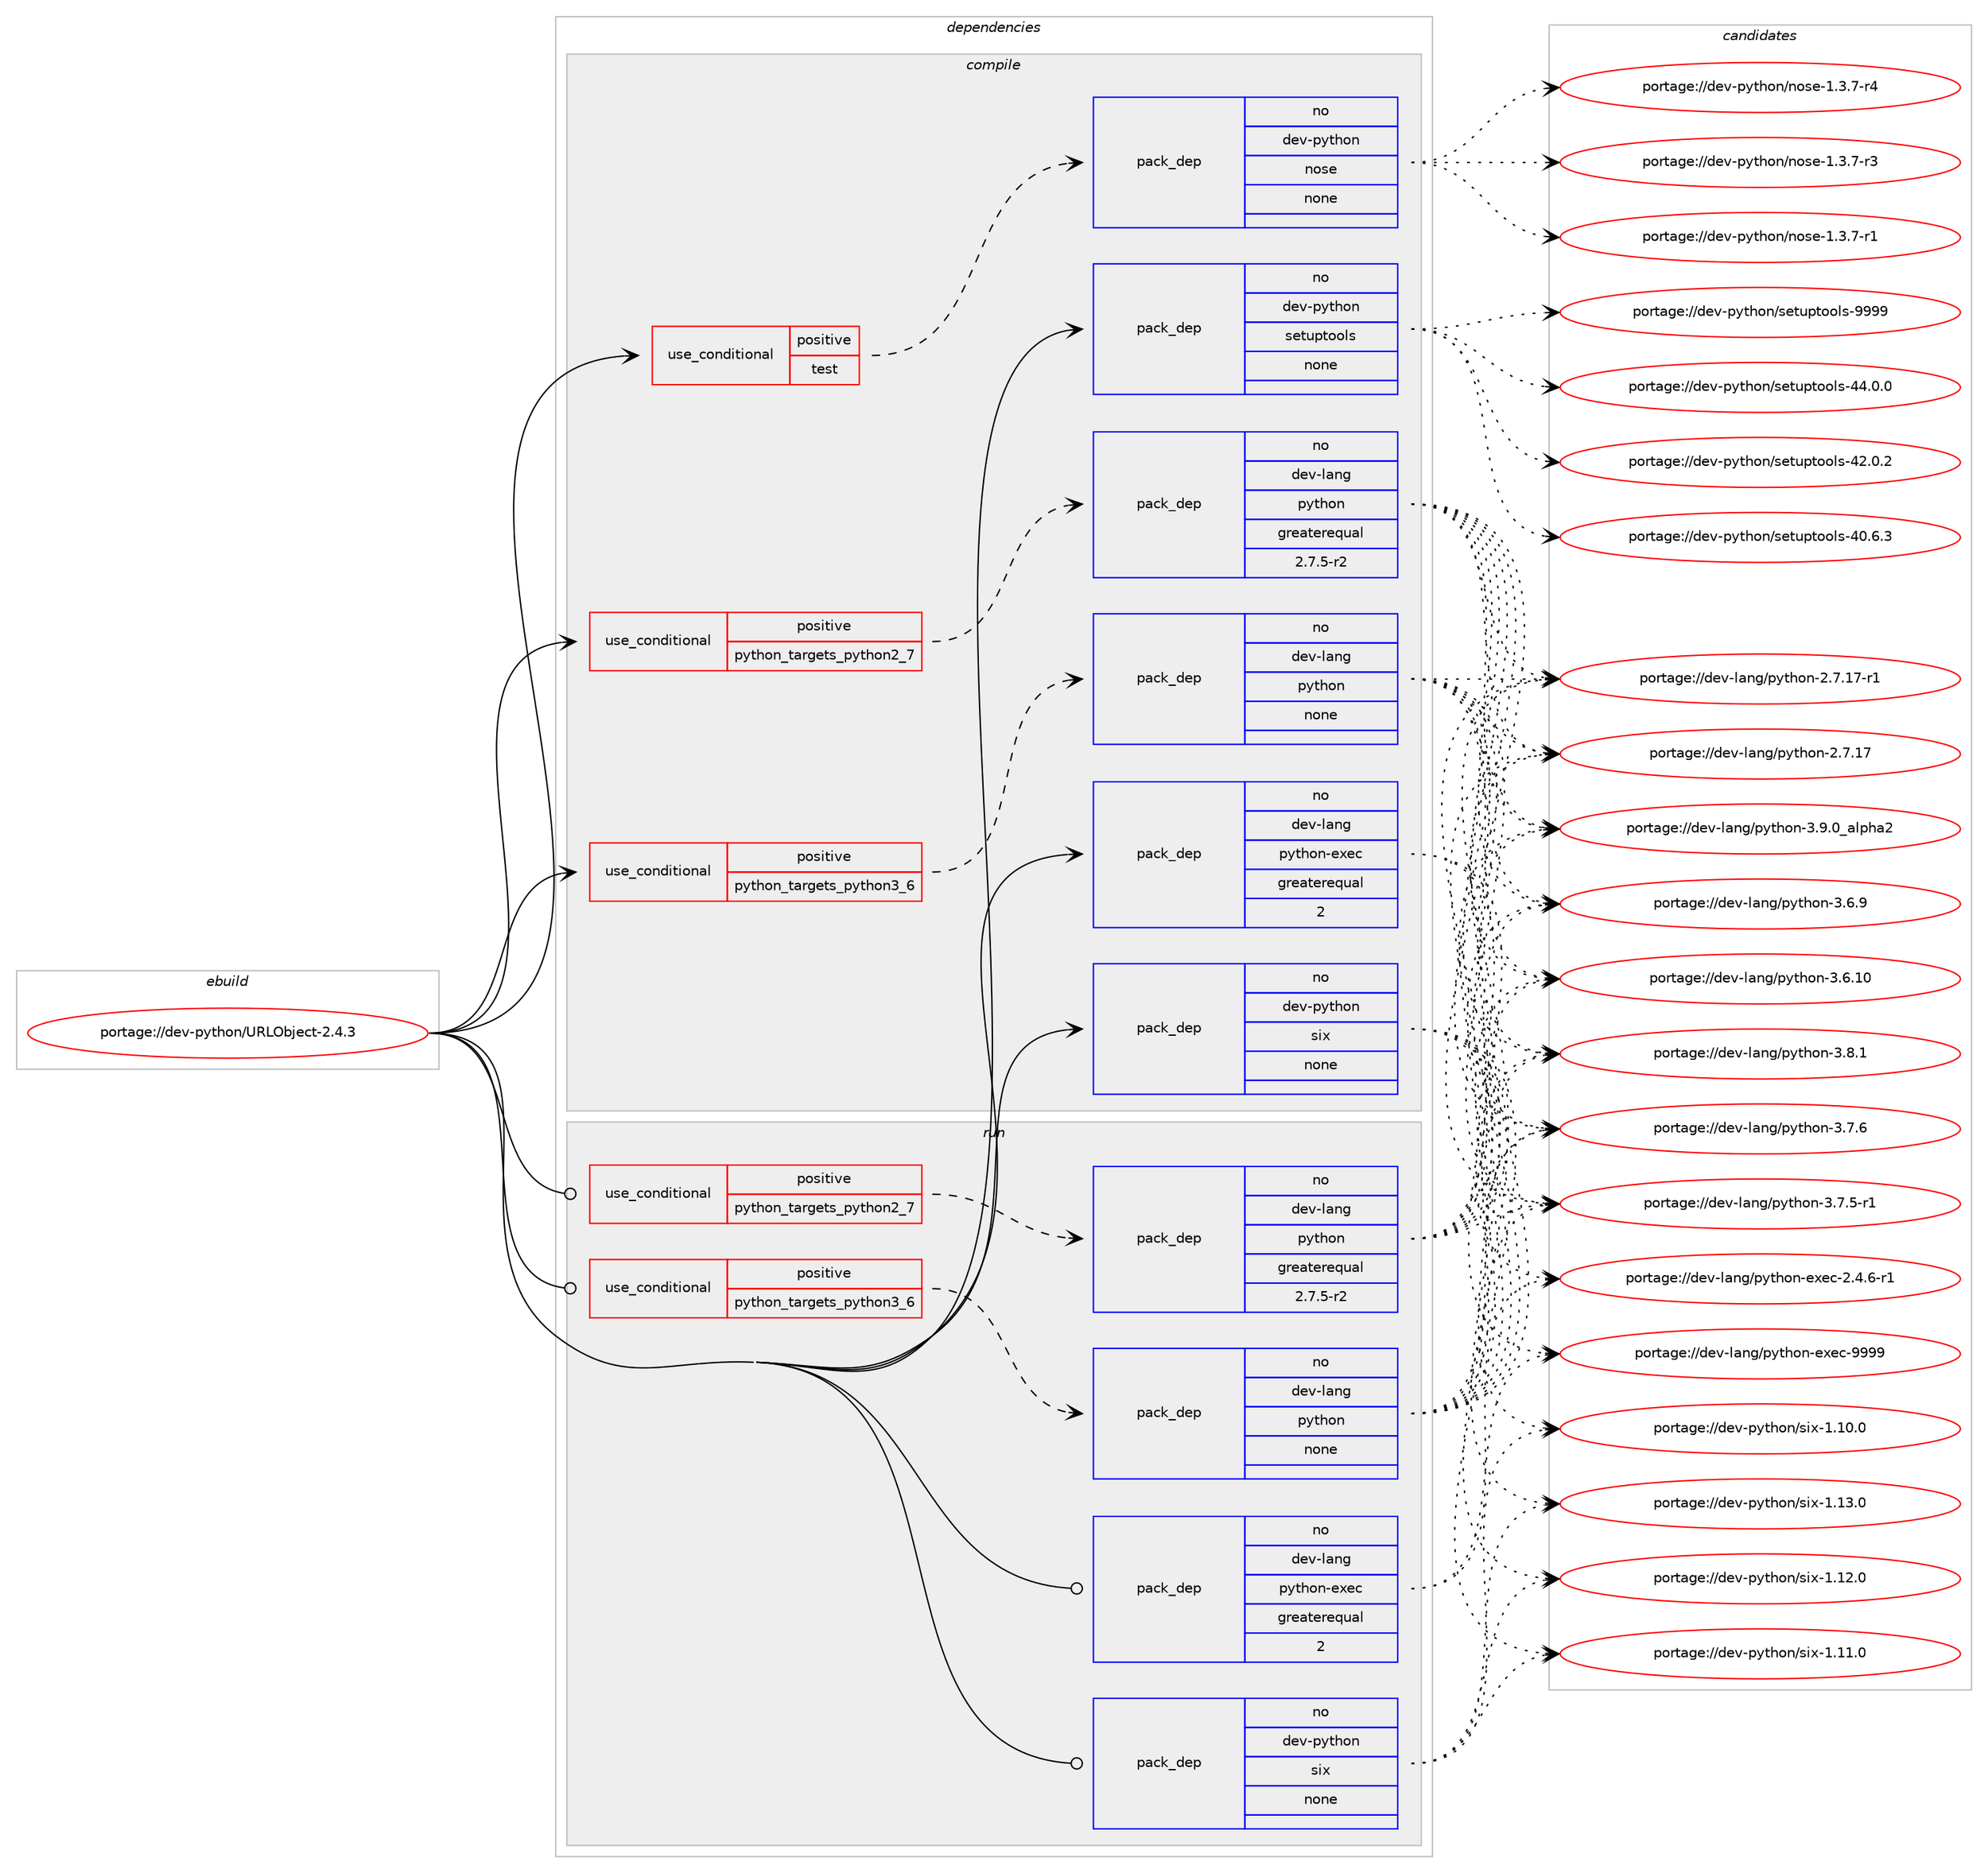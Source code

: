 digraph prolog {

# *************
# Graph options
# *************

newrank=true;
concentrate=true;
compound=true;
graph [rankdir=LR,fontname=Helvetica,fontsize=10,ranksep=1.5];#, ranksep=2.5, nodesep=0.2];
edge  [arrowhead=vee];
node  [fontname=Helvetica,fontsize=10];

# **********
# The ebuild
# **********

subgraph cluster_leftcol {
color=gray;
label=<<i>ebuild</i>>;
id [label="portage://dev-python/URLObject-2.4.3", color=red, width=4, href="../dev-python/URLObject-2.4.3.svg"];
}

# ****************
# The dependencies
# ****************

subgraph cluster_midcol {
color=gray;
label=<<i>dependencies</i>>;
subgraph cluster_compile {
fillcolor="#eeeeee";
style=filled;
label=<<i>compile</i>>;
subgraph cond119276 {
dependency472531 [label=<<TABLE BORDER="0" CELLBORDER="1" CELLSPACING="0" CELLPADDING="4"><TR><TD ROWSPAN="3" CELLPADDING="10">use_conditional</TD></TR><TR><TD>positive</TD></TR><TR><TD>python_targets_python2_7</TD></TR></TABLE>>, shape=none, color=red];
subgraph pack348240 {
dependency472532 [label=<<TABLE BORDER="0" CELLBORDER="1" CELLSPACING="0" CELLPADDING="4" WIDTH="220"><TR><TD ROWSPAN="6" CELLPADDING="30">pack_dep</TD></TR><TR><TD WIDTH="110">no</TD></TR><TR><TD>dev-lang</TD></TR><TR><TD>python</TD></TR><TR><TD>greaterequal</TD></TR><TR><TD>2.7.5-r2</TD></TR></TABLE>>, shape=none, color=blue];
}
dependency472531:e -> dependency472532:w [weight=20,style="dashed",arrowhead="vee"];
}
id:e -> dependency472531:w [weight=20,style="solid",arrowhead="vee"];
subgraph cond119277 {
dependency472533 [label=<<TABLE BORDER="0" CELLBORDER="1" CELLSPACING="0" CELLPADDING="4"><TR><TD ROWSPAN="3" CELLPADDING="10">use_conditional</TD></TR><TR><TD>positive</TD></TR><TR><TD>python_targets_python3_6</TD></TR></TABLE>>, shape=none, color=red];
subgraph pack348241 {
dependency472534 [label=<<TABLE BORDER="0" CELLBORDER="1" CELLSPACING="0" CELLPADDING="4" WIDTH="220"><TR><TD ROWSPAN="6" CELLPADDING="30">pack_dep</TD></TR><TR><TD WIDTH="110">no</TD></TR><TR><TD>dev-lang</TD></TR><TR><TD>python</TD></TR><TR><TD>none</TD></TR><TR><TD></TD></TR></TABLE>>, shape=none, color=blue];
}
dependency472533:e -> dependency472534:w [weight=20,style="dashed",arrowhead="vee"];
}
id:e -> dependency472533:w [weight=20,style="solid",arrowhead="vee"];
subgraph cond119278 {
dependency472535 [label=<<TABLE BORDER="0" CELLBORDER="1" CELLSPACING="0" CELLPADDING="4"><TR><TD ROWSPAN="3" CELLPADDING="10">use_conditional</TD></TR><TR><TD>positive</TD></TR><TR><TD>test</TD></TR></TABLE>>, shape=none, color=red];
subgraph pack348242 {
dependency472536 [label=<<TABLE BORDER="0" CELLBORDER="1" CELLSPACING="0" CELLPADDING="4" WIDTH="220"><TR><TD ROWSPAN="6" CELLPADDING="30">pack_dep</TD></TR><TR><TD WIDTH="110">no</TD></TR><TR><TD>dev-python</TD></TR><TR><TD>nose</TD></TR><TR><TD>none</TD></TR><TR><TD></TD></TR></TABLE>>, shape=none, color=blue];
}
dependency472535:e -> dependency472536:w [weight=20,style="dashed",arrowhead="vee"];
}
id:e -> dependency472535:w [weight=20,style="solid",arrowhead="vee"];
subgraph pack348243 {
dependency472537 [label=<<TABLE BORDER="0" CELLBORDER="1" CELLSPACING="0" CELLPADDING="4" WIDTH="220"><TR><TD ROWSPAN="6" CELLPADDING="30">pack_dep</TD></TR><TR><TD WIDTH="110">no</TD></TR><TR><TD>dev-lang</TD></TR><TR><TD>python-exec</TD></TR><TR><TD>greaterequal</TD></TR><TR><TD>2</TD></TR></TABLE>>, shape=none, color=blue];
}
id:e -> dependency472537:w [weight=20,style="solid",arrowhead="vee"];
subgraph pack348244 {
dependency472538 [label=<<TABLE BORDER="0" CELLBORDER="1" CELLSPACING="0" CELLPADDING="4" WIDTH="220"><TR><TD ROWSPAN="6" CELLPADDING="30">pack_dep</TD></TR><TR><TD WIDTH="110">no</TD></TR><TR><TD>dev-python</TD></TR><TR><TD>setuptools</TD></TR><TR><TD>none</TD></TR><TR><TD></TD></TR></TABLE>>, shape=none, color=blue];
}
id:e -> dependency472538:w [weight=20,style="solid",arrowhead="vee"];
subgraph pack348245 {
dependency472539 [label=<<TABLE BORDER="0" CELLBORDER="1" CELLSPACING="0" CELLPADDING="4" WIDTH="220"><TR><TD ROWSPAN="6" CELLPADDING="30">pack_dep</TD></TR><TR><TD WIDTH="110">no</TD></TR><TR><TD>dev-python</TD></TR><TR><TD>six</TD></TR><TR><TD>none</TD></TR><TR><TD></TD></TR></TABLE>>, shape=none, color=blue];
}
id:e -> dependency472539:w [weight=20,style="solid",arrowhead="vee"];
}
subgraph cluster_compileandrun {
fillcolor="#eeeeee";
style=filled;
label=<<i>compile and run</i>>;
}
subgraph cluster_run {
fillcolor="#eeeeee";
style=filled;
label=<<i>run</i>>;
subgraph cond119279 {
dependency472540 [label=<<TABLE BORDER="0" CELLBORDER="1" CELLSPACING="0" CELLPADDING="4"><TR><TD ROWSPAN="3" CELLPADDING="10">use_conditional</TD></TR><TR><TD>positive</TD></TR><TR><TD>python_targets_python2_7</TD></TR></TABLE>>, shape=none, color=red];
subgraph pack348246 {
dependency472541 [label=<<TABLE BORDER="0" CELLBORDER="1" CELLSPACING="0" CELLPADDING="4" WIDTH="220"><TR><TD ROWSPAN="6" CELLPADDING="30">pack_dep</TD></TR><TR><TD WIDTH="110">no</TD></TR><TR><TD>dev-lang</TD></TR><TR><TD>python</TD></TR><TR><TD>greaterequal</TD></TR><TR><TD>2.7.5-r2</TD></TR></TABLE>>, shape=none, color=blue];
}
dependency472540:e -> dependency472541:w [weight=20,style="dashed",arrowhead="vee"];
}
id:e -> dependency472540:w [weight=20,style="solid",arrowhead="odot"];
subgraph cond119280 {
dependency472542 [label=<<TABLE BORDER="0" CELLBORDER="1" CELLSPACING="0" CELLPADDING="4"><TR><TD ROWSPAN="3" CELLPADDING="10">use_conditional</TD></TR><TR><TD>positive</TD></TR><TR><TD>python_targets_python3_6</TD></TR></TABLE>>, shape=none, color=red];
subgraph pack348247 {
dependency472543 [label=<<TABLE BORDER="0" CELLBORDER="1" CELLSPACING="0" CELLPADDING="4" WIDTH="220"><TR><TD ROWSPAN="6" CELLPADDING="30">pack_dep</TD></TR><TR><TD WIDTH="110">no</TD></TR><TR><TD>dev-lang</TD></TR><TR><TD>python</TD></TR><TR><TD>none</TD></TR><TR><TD></TD></TR></TABLE>>, shape=none, color=blue];
}
dependency472542:e -> dependency472543:w [weight=20,style="dashed",arrowhead="vee"];
}
id:e -> dependency472542:w [weight=20,style="solid",arrowhead="odot"];
subgraph pack348248 {
dependency472544 [label=<<TABLE BORDER="0" CELLBORDER="1" CELLSPACING="0" CELLPADDING="4" WIDTH="220"><TR><TD ROWSPAN="6" CELLPADDING="30">pack_dep</TD></TR><TR><TD WIDTH="110">no</TD></TR><TR><TD>dev-lang</TD></TR><TR><TD>python-exec</TD></TR><TR><TD>greaterequal</TD></TR><TR><TD>2</TD></TR></TABLE>>, shape=none, color=blue];
}
id:e -> dependency472544:w [weight=20,style="solid",arrowhead="odot"];
subgraph pack348249 {
dependency472545 [label=<<TABLE BORDER="0" CELLBORDER="1" CELLSPACING="0" CELLPADDING="4" WIDTH="220"><TR><TD ROWSPAN="6" CELLPADDING="30">pack_dep</TD></TR><TR><TD WIDTH="110">no</TD></TR><TR><TD>dev-python</TD></TR><TR><TD>six</TD></TR><TR><TD>none</TD></TR><TR><TD></TD></TR></TABLE>>, shape=none, color=blue];
}
id:e -> dependency472545:w [weight=20,style="solid",arrowhead="odot"];
}
}

# **************
# The candidates
# **************

subgraph cluster_choices {
rank=same;
color=gray;
label=<<i>candidates</i>>;

subgraph choice348240 {
color=black;
nodesep=1;
choice10010111845108971101034711212111610411111045514657464895971081121049750 [label="portage://dev-lang/python-3.9.0_alpha2", color=red, width=4,href="../dev-lang/python-3.9.0_alpha2.svg"];
choice100101118451089711010347112121116104111110455146564649 [label="portage://dev-lang/python-3.8.1", color=red, width=4,href="../dev-lang/python-3.8.1.svg"];
choice100101118451089711010347112121116104111110455146554654 [label="portage://dev-lang/python-3.7.6", color=red, width=4,href="../dev-lang/python-3.7.6.svg"];
choice1001011184510897110103471121211161041111104551465546534511449 [label="portage://dev-lang/python-3.7.5-r1", color=red, width=4,href="../dev-lang/python-3.7.5-r1.svg"];
choice100101118451089711010347112121116104111110455146544657 [label="portage://dev-lang/python-3.6.9", color=red, width=4,href="../dev-lang/python-3.6.9.svg"];
choice10010111845108971101034711212111610411111045514654464948 [label="portage://dev-lang/python-3.6.10", color=red, width=4,href="../dev-lang/python-3.6.10.svg"];
choice100101118451089711010347112121116104111110455046554649554511449 [label="portage://dev-lang/python-2.7.17-r1", color=red, width=4,href="../dev-lang/python-2.7.17-r1.svg"];
choice10010111845108971101034711212111610411111045504655464955 [label="portage://dev-lang/python-2.7.17", color=red, width=4,href="../dev-lang/python-2.7.17.svg"];
dependency472532:e -> choice10010111845108971101034711212111610411111045514657464895971081121049750:w [style=dotted,weight="100"];
dependency472532:e -> choice100101118451089711010347112121116104111110455146564649:w [style=dotted,weight="100"];
dependency472532:e -> choice100101118451089711010347112121116104111110455146554654:w [style=dotted,weight="100"];
dependency472532:e -> choice1001011184510897110103471121211161041111104551465546534511449:w [style=dotted,weight="100"];
dependency472532:e -> choice100101118451089711010347112121116104111110455146544657:w [style=dotted,weight="100"];
dependency472532:e -> choice10010111845108971101034711212111610411111045514654464948:w [style=dotted,weight="100"];
dependency472532:e -> choice100101118451089711010347112121116104111110455046554649554511449:w [style=dotted,weight="100"];
dependency472532:e -> choice10010111845108971101034711212111610411111045504655464955:w [style=dotted,weight="100"];
}
subgraph choice348241 {
color=black;
nodesep=1;
choice10010111845108971101034711212111610411111045514657464895971081121049750 [label="portage://dev-lang/python-3.9.0_alpha2", color=red, width=4,href="../dev-lang/python-3.9.0_alpha2.svg"];
choice100101118451089711010347112121116104111110455146564649 [label="portage://dev-lang/python-3.8.1", color=red, width=4,href="../dev-lang/python-3.8.1.svg"];
choice100101118451089711010347112121116104111110455146554654 [label="portage://dev-lang/python-3.7.6", color=red, width=4,href="../dev-lang/python-3.7.6.svg"];
choice1001011184510897110103471121211161041111104551465546534511449 [label="portage://dev-lang/python-3.7.5-r1", color=red, width=4,href="../dev-lang/python-3.7.5-r1.svg"];
choice100101118451089711010347112121116104111110455146544657 [label="portage://dev-lang/python-3.6.9", color=red, width=4,href="../dev-lang/python-3.6.9.svg"];
choice10010111845108971101034711212111610411111045514654464948 [label="portage://dev-lang/python-3.6.10", color=red, width=4,href="../dev-lang/python-3.6.10.svg"];
choice100101118451089711010347112121116104111110455046554649554511449 [label="portage://dev-lang/python-2.7.17-r1", color=red, width=4,href="../dev-lang/python-2.7.17-r1.svg"];
choice10010111845108971101034711212111610411111045504655464955 [label="portage://dev-lang/python-2.7.17", color=red, width=4,href="../dev-lang/python-2.7.17.svg"];
dependency472534:e -> choice10010111845108971101034711212111610411111045514657464895971081121049750:w [style=dotted,weight="100"];
dependency472534:e -> choice100101118451089711010347112121116104111110455146564649:w [style=dotted,weight="100"];
dependency472534:e -> choice100101118451089711010347112121116104111110455146554654:w [style=dotted,weight="100"];
dependency472534:e -> choice1001011184510897110103471121211161041111104551465546534511449:w [style=dotted,weight="100"];
dependency472534:e -> choice100101118451089711010347112121116104111110455146544657:w [style=dotted,weight="100"];
dependency472534:e -> choice10010111845108971101034711212111610411111045514654464948:w [style=dotted,weight="100"];
dependency472534:e -> choice100101118451089711010347112121116104111110455046554649554511449:w [style=dotted,weight="100"];
dependency472534:e -> choice10010111845108971101034711212111610411111045504655464955:w [style=dotted,weight="100"];
}
subgraph choice348242 {
color=black;
nodesep=1;
choice10010111845112121116104111110471101111151014549465146554511452 [label="portage://dev-python/nose-1.3.7-r4", color=red, width=4,href="../dev-python/nose-1.3.7-r4.svg"];
choice10010111845112121116104111110471101111151014549465146554511451 [label="portage://dev-python/nose-1.3.7-r3", color=red, width=4,href="../dev-python/nose-1.3.7-r3.svg"];
choice10010111845112121116104111110471101111151014549465146554511449 [label="portage://dev-python/nose-1.3.7-r1", color=red, width=4,href="../dev-python/nose-1.3.7-r1.svg"];
dependency472536:e -> choice10010111845112121116104111110471101111151014549465146554511452:w [style=dotted,weight="100"];
dependency472536:e -> choice10010111845112121116104111110471101111151014549465146554511451:w [style=dotted,weight="100"];
dependency472536:e -> choice10010111845112121116104111110471101111151014549465146554511449:w [style=dotted,weight="100"];
}
subgraph choice348243 {
color=black;
nodesep=1;
choice10010111845108971101034711212111610411111045101120101994557575757 [label="portage://dev-lang/python-exec-9999", color=red, width=4,href="../dev-lang/python-exec-9999.svg"];
choice10010111845108971101034711212111610411111045101120101994550465246544511449 [label="portage://dev-lang/python-exec-2.4.6-r1", color=red, width=4,href="../dev-lang/python-exec-2.4.6-r1.svg"];
dependency472537:e -> choice10010111845108971101034711212111610411111045101120101994557575757:w [style=dotted,weight="100"];
dependency472537:e -> choice10010111845108971101034711212111610411111045101120101994550465246544511449:w [style=dotted,weight="100"];
}
subgraph choice348244 {
color=black;
nodesep=1;
choice10010111845112121116104111110471151011161171121161111111081154557575757 [label="portage://dev-python/setuptools-9999", color=red, width=4,href="../dev-python/setuptools-9999.svg"];
choice100101118451121211161041111104711510111611711211611111110811545525246484648 [label="portage://dev-python/setuptools-44.0.0", color=red, width=4,href="../dev-python/setuptools-44.0.0.svg"];
choice100101118451121211161041111104711510111611711211611111110811545525046484650 [label="portage://dev-python/setuptools-42.0.2", color=red, width=4,href="../dev-python/setuptools-42.0.2.svg"];
choice100101118451121211161041111104711510111611711211611111110811545524846544651 [label="portage://dev-python/setuptools-40.6.3", color=red, width=4,href="../dev-python/setuptools-40.6.3.svg"];
dependency472538:e -> choice10010111845112121116104111110471151011161171121161111111081154557575757:w [style=dotted,weight="100"];
dependency472538:e -> choice100101118451121211161041111104711510111611711211611111110811545525246484648:w [style=dotted,weight="100"];
dependency472538:e -> choice100101118451121211161041111104711510111611711211611111110811545525046484650:w [style=dotted,weight="100"];
dependency472538:e -> choice100101118451121211161041111104711510111611711211611111110811545524846544651:w [style=dotted,weight="100"];
}
subgraph choice348245 {
color=black;
nodesep=1;
choice100101118451121211161041111104711510512045494649514648 [label="portage://dev-python/six-1.13.0", color=red, width=4,href="../dev-python/six-1.13.0.svg"];
choice100101118451121211161041111104711510512045494649504648 [label="portage://dev-python/six-1.12.0", color=red, width=4,href="../dev-python/six-1.12.0.svg"];
choice100101118451121211161041111104711510512045494649494648 [label="portage://dev-python/six-1.11.0", color=red, width=4,href="../dev-python/six-1.11.0.svg"];
choice100101118451121211161041111104711510512045494649484648 [label="portage://dev-python/six-1.10.0", color=red, width=4,href="../dev-python/six-1.10.0.svg"];
dependency472539:e -> choice100101118451121211161041111104711510512045494649514648:w [style=dotted,weight="100"];
dependency472539:e -> choice100101118451121211161041111104711510512045494649504648:w [style=dotted,weight="100"];
dependency472539:e -> choice100101118451121211161041111104711510512045494649494648:w [style=dotted,weight="100"];
dependency472539:e -> choice100101118451121211161041111104711510512045494649484648:w [style=dotted,weight="100"];
}
subgraph choice348246 {
color=black;
nodesep=1;
choice10010111845108971101034711212111610411111045514657464895971081121049750 [label="portage://dev-lang/python-3.9.0_alpha2", color=red, width=4,href="../dev-lang/python-3.9.0_alpha2.svg"];
choice100101118451089711010347112121116104111110455146564649 [label="portage://dev-lang/python-3.8.1", color=red, width=4,href="../dev-lang/python-3.8.1.svg"];
choice100101118451089711010347112121116104111110455146554654 [label="portage://dev-lang/python-3.7.6", color=red, width=4,href="../dev-lang/python-3.7.6.svg"];
choice1001011184510897110103471121211161041111104551465546534511449 [label="portage://dev-lang/python-3.7.5-r1", color=red, width=4,href="../dev-lang/python-3.7.5-r1.svg"];
choice100101118451089711010347112121116104111110455146544657 [label="portage://dev-lang/python-3.6.9", color=red, width=4,href="../dev-lang/python-3.6.9.svg"];
choice10010111845108971101034711212111610411111045514654464948 [label="portage://dev-lang/python-3.6.10", color=red, width=4,href="../dev-lang/python-3.6.10.svg"];
choice100101118451089711010347112121116104111110455046554649554511449 [label="portage://dev-lang/python-2.7.17-r1", color=red, width=4,href="../dev-lang/python-2.7.17-r1.svg"];
choice10010111845108971101034711212111610411111045504655464955 [label="portage://dev-lang/python-2.7.17", color=red, width=4,href="../dev-lang/python-2.7.17.svg"];
dependency472541:e -> choice10010111845108971101034711212111610411111045514657464895971081121049750:w [style=dotted,weight="100"];
dependency472541:e -> choice100101118451089711010347112121116104111110455146564649:w [style=dotted,weight="100"];
dependency472541:e -> choice100101118451089711010347112121116104111110455146554654:w [style=dotted,weight="100"];
dependency472541:e -> choice1001011184510897110103471121211161041111104551465546534511449:w [style=dotted,weight="100"];
dependency472541:e -> choice100101118451089711010347112121116104111110455146544657:w [style=dotted,weight="100"];
dependency472541:e -> choice10010111845108971101034711212111610411111045514654464948:w [style=dotted,weight="100"];
dependency472541:e -> choice100101118451089711010347112121116104111110455046554649554511449:w [style=dotted,weight="100"];
dependency472541:e -> choice10010111845108971101034711212111610411111045504655464955:w [style=dotted,weight="100"];
}
subgraph choice348247 {
color=black;
nodesep=1;
choice10010111845108971101034711212111610411111045514657464895971081121049750 [label="portage://dev-lang/python-3.9.0_alpha2", color=red, width=4,href="../dev-lang/python-3.9.0_alpha2.svg"];
choice100101118451089711010347112121116104111110455146564649 [label="portage://dev-lang/python-3.8.1", color=red, width=4,href="../dev-lang/python-3.8.1.svg"];
choice100101118451089711010347112121116104111110455146554654 [label="portage://dev-lang/python-3.7.6", color=red, width=4,href="../dev-lang/python-3.7.6.svg"];
choice1001011184510897110103471121211161041111104551465546534511449 [label="portage://dev-lang/python-3.7.5-r1", color=red, width=4,href="../dev-lang/python-3.7.5-r1.svg"];
choice100101118451089711010347112121116104111110455146544657 [label="portage://dev-lang/python-3.6.9", color=red, width=4,href="../dev-lang/python-3.6.9.svg"];
choice10010111845108971101034711212111610411111045514654464948 [label="portage://dev-lang/python-3.6.10", color=red, width=4,href="../dev-lang/python-3.6.10.svg"];
choice100101118451089711010347112121116104111110455046554649554511449 [label="portage://dev-lang/python-2.7.17-r1", color=red, width=4,href="../dev-lang/python-2.7.17-r1.svg"];
choice10010111845108971101034711212111610411111045504655464955 [label="portage://dev-lang/python-2.7.17", color=red, width=4,href="../dev-lang/python-2.7.17.svg"];
dependency472543:e -> choice10010111845108971101034711212111610411111045514657464895971081121049750:w [style=dotted,weight="100"];
dependency472543:e -> choice100101118451089711010347112121116104111110455146564649:w [style=dotted,weight="100"];
dependency472543:e -> choice100101118451089711010347112121116104111110455146554654:w [style=dotted,weight="100"];
dependency472543:e -> choice1001011184510897110103471121211161041111104551465546534511449:w [style=dotted,weight="100"];
dependency472543:e -> choice100101118451089711010347112121116104111110455146544657:w [style=dotted,weight="100"];
dependency472543:e -> choice10010111845108971101034711212111610411111045514654464948:w [style=dotted,weight="100"];
dependency472543:e -> choice100101118451089711010347112121116104111110455046554649554511449:w [style=dotted,weight="100"];
dependency472543:e -> choice10010111845108971101034711212111610411111045504655464955:w [style=dotted,weight="100"];
}
subgraph choice348248 {
color=black;
nodesep=1;
choice10010111845108971101034711212111610411111045101120101994557575757 [label="portage://dev-lang/python-exec-9999", color=red, width=4,href="../dev-lang/python-exec-9999.svg"];
choice10010111845108971101034711212111610411111045101120101994550465246544511449 [label="portage://dev-lang/python-exec-2.4.6-r1", color=red, width=4,href="../dev-lang/python-exec-2.4.6-r1.svg"];
dependency472544:e -> choice10010111845108971101034711212111610411111045101120101994557575757:w [style=dotted,weight="100"];
dependency472544:e -> choice10010111845108971101034711212111610411111045101120101994550465246544511449:w [style=dotted,weight="100"];
}
subgraph choice348249 {
color=black;
nodesep=1;
choice100101118451121211161041111104711510512045494649514648 [label="portage://dev-python/six-1.13.0", color=red, width=4,href="../dev-python/six-1.13.0.svg"];
choice100101118451121211161041111104711510512045494649504648 [label="portage://dev-python/six-1.12.0", color=red, width=4,href="../dev-python/six-1.12.0.svg"];
choice100101118451121211161041111104711510512045494649494648 [label="portage://dev-python/six-1.11.0", color=red, width=4,href="../dev-python/six-1.11.0.svg"];
choice100101118451121211161041111104711510512045494649484648 [label="portage://dev-python/six-1.10.0", color=red, width=4,href="../dev-python/six-1.10.0.svg"];
dependency472545:e -> choice100101118451121211161041111104711510512045494649514648:w [style=dotted,weight="100"];
dependency472545:e -> choice100101118451121211161041111104711510512045494649504648:w [style=dotted,weight="100"];
dependency472545:e -> choice100101118451121211161041111104711510512045494649494648:w [style=dotted,weight="100"];
dependency472545:e -> choice100101118451121211161041111104711510512045494649484648:w [style=dotted,weight="100"];
}
}

}

